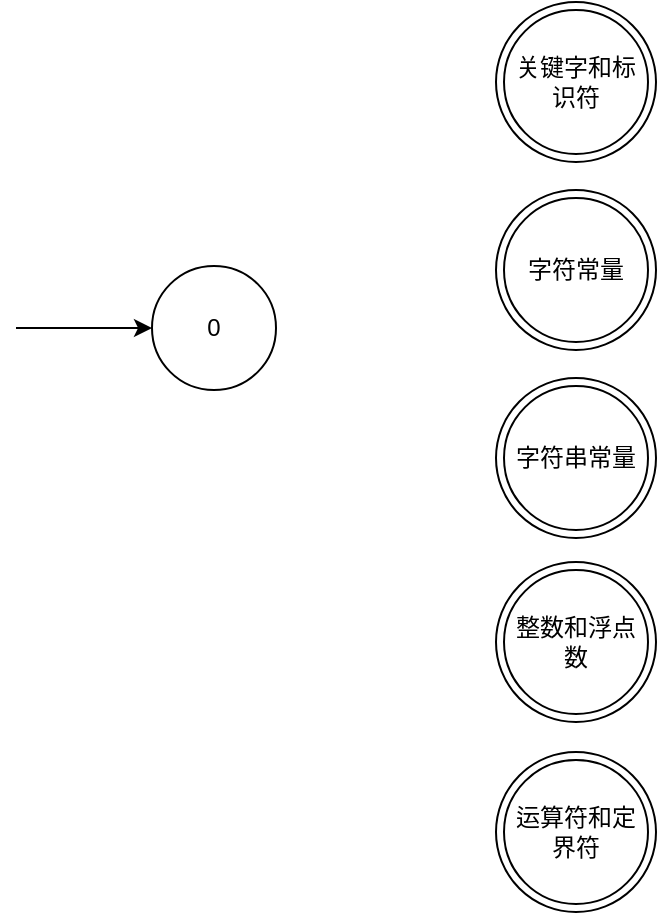 <mxfile version="20.8.20" type="github">
  <diagram name="第 1 页" id="ZQqhZ8Hld0Toa0hUssgE">
    <mxGraphModel dx="936" dy="494" grid="0" gridSize="10" guides="1" tooltips="1" connect="1" arrows="1" fold="1" page="1" pageScale="1" pageWidth="827" pageHeight="1169" math="0" shadow="0">
      <root>
        <mxCell id="0" />
        <mxCell id="1" parent="0" />
        <mxCell id="TY5nDxPquooeXLGGJWgU-8" value="" style="ellipse;whiteSpace=wrap;html=1;aspect=fixed;" vertex="1" parent="1">
          <mxGeometry x="311" y="249" width="80" height="80" as="geometry" />
        </mxCell>
        <mxCell id="TY5nDxPquooeXLGGJWgU-9" value="" style="ellipse;whiteSpace=wrap;html=1;aspect=fixed;" vertex="1" parent="1">
          <mxGeometry x="311" y="155" width="80" height="80" as="geometry" />
        </mxCell>
        <mxCell id="TY5nDxPquooeXLGGJWgU-7" value="" style="ellipse;whiteSpace=wrap;html=1;aspect=fixed;" vertex="1" parent="1">
          <mxGeometry x="311" y="61" width="80" height="80" as="geometry" />
        </mxCell>
        <mxCell id="TY5nDxPquooeXLGGJWgU-2" value="0" style="ellipse;whiteSpace=wrap;html=1;aspect=fixed;" vertex="1" parent="1">
          <mxGeometry x="139" y="193" width="62" height="62" as="geometry" />
        </mxCell>
        <mxCell id="TY5nDxPquooeXLGGJWgU-3" value="" style="endArrow=classic;html=1;rounded=0;" edge="1" parent="1">
          <mxGeometry width="50" height="50" relative="1" as="geometry">
            <mxPoint x="71" y="224" as="sourcePoint" />
            <mxPoint x="139" y="224" as="targetPoint" />
          </mxGeometry>
        </mxCell>
        <mxCell id="TY5nDxPquooeXLGGJWgU-4" value="关键字和标识符" style="ellipse;whiteSpace=wrap;html=1;aspect=fixed;" vertex="1" parent="1">
          <mxGeometry x="315" y="65" width="72" height="72" as="geometry" />
        </mxCell>
        <mxCell id="TY5nDxPquooeXLGGJWgU-5" value="字符常量" style="ellipse;whiteSpace=wrap;html=1;aspect=fixed;" vertex="1" parent="1">
          <mxGeometry x="315" y="159" width="72" height="72" as="geometry" />
        </mxCell>
        <mxCell id="TY5nDxPquooeXLGGJWgU-6" value="字符串常量" style="ellipse;whiteSpace=wrap;html=1;aspect=fixed;" vertex="1" parent="1">
          <mxGeometry x="315" y="253" width="72" height="72" as="geometry" />
        </mxCell>
        <mxCell id="TY5nDxPquooeXLGGJWgU-10" value="" style="ellipse;whiteSpace=wrap;html=1;aspect=fixed;" vertex="1" parent="1">
          <mxGeometry x="311" y="341" width="80" height="80" as="geometry" />
        </mxCell>
        <mxCell id="TY5nDxPquooeXLGGJWgU-11" value="整数和浮点数" style="ellipse;whiteSpace=wrap;html=1;aspect=fixed;" vertex="1" parent="1">
          <mxGeometry x="315" y="345" width="72" height="72" as="geometry" />
        </mxCell>
        <mxCell id="TY5nDxPquooeXLGGJWgU-12" value="" style="ellipse;whiteSpace=wrap;html=1;aspect=fixed;" vertex="1" parent="1">
          <mxGeometry x="311" y="436" width="80" height="80" as="geometry" />
        </mxCell>
        <mxCell id="TY5nDxPquooeXLGGJWgU-13" value="运算符和定界符" style="ellipse;whiteSpace=wrap;html=1;aspect=fixed;" vertex="1" parent="1">
          <mxGeometry x="315" y="440" width="72" height="72" as="geometry" />
        </mxCell>
      </root>
    </mxGraphModel>
  </diagram>
</mxfile>
